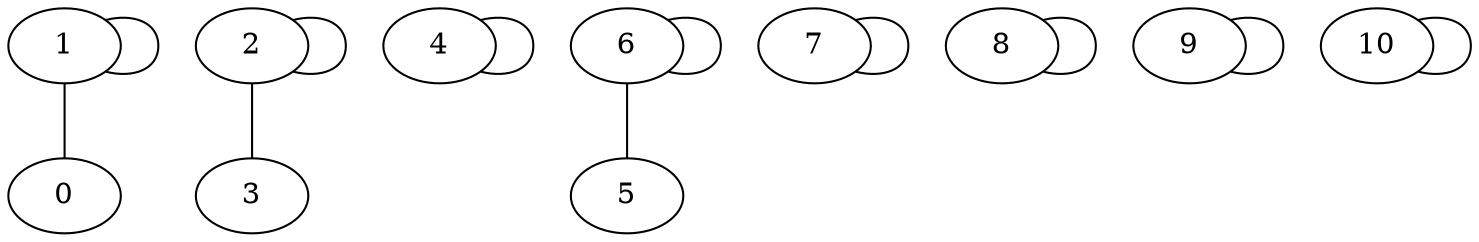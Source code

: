 graph {
    1--0;
    1--1;
    2--2;
    2--3;
    4--4;
    6--5;
    6--6;
    7--7;
    8--8;
    9--9;
    10--10;
}
